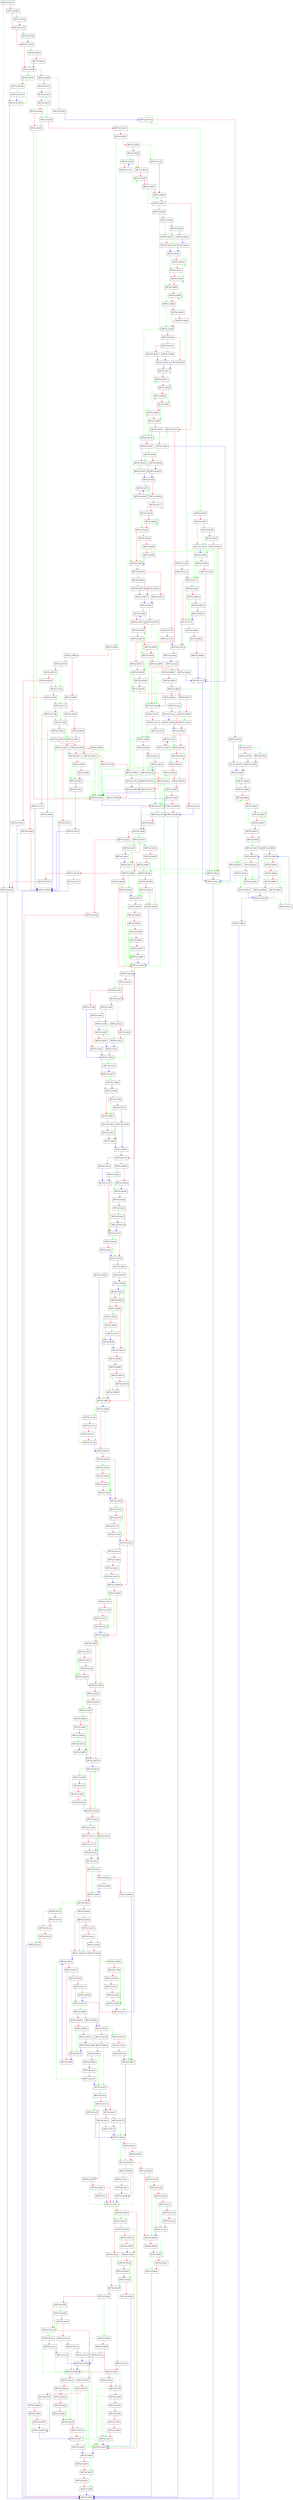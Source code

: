 digraph nscript_scan {
  node [shape="box"];
  graph [splines=ortho];
  BB75a13a410 -> BB75a13b74e [color="green"];
  BB75a13a410 -> BB75a13a463 [color="red"];
  BB75a13a463 -> BB75a13d78c [color="green"];
  BB75a13a463 -> BB75a13a47f [color="red"];
  BB75a13a47f -> BB75a13d796 [color="green"];
  BB75a13a47f -> BB75a13a4c8 [color="red"];
  BB75a13a4c8 -> BB75a13adba [color="green"];
  BB75a13a4c8 -> BB75a13a4df [color="red"];
  BB75a13a4df -> BB75a13b79c [color="green"];
  BB75a13a4df -> BB75a13a4f9 [color="red"];
  BB75a13a4f9 -> BB75a13d7be [color="green"];
  BB75a13a4f9 -> BB75a13a515 [color="red"];
  BB75a13a515 -> BB75a13a51d [color="blue"];
  BB75a13a51d -> BB75a13a51d [color="green"];
  BB75a13a51d -> BB75a13a527 [color="red"];
  BB75a13a527 -> BB75a13b3dd [color="green"];
  BB75a13a527 -> BB75a13a549 [color="red"];
  BB75a13a549 -> BB75a13b3dd [color="green"];
  BB75a13a549 -> BB75a13a561 [color="red"];
  BB75a13a561 -> BB75a13c948 [color="green"];
  BB75a13a561 -> BB75a13a56c [color="red"];
  BB75a13a56c -> BB75a13a573 [color="blue"];
  BB75a13a573 -> BB75a13ac85 [color="green"];
  BB75a13a573 -> BB75a13a58a [color="red"];
  BB75a13a58a -> BB75a13b707 [color="green"];
  BB75a13a58a -> BB75a13a5aa [color="red"];
  BB75a13a5aa -> BB75a13a61d [color="green"];
  BB75a13a5aa -> BB75a13a5bb [color="red"];
  BB75a13a5bb -> BB75a13a5f0 [color="red"];
  BB75a13a61d -> BB75a13a6ba [color="green"];
  BB75a13a61d -> BB75a13a652 [color="red"];
  BB75a13a652 -> BB75a13b242 [color="green"];
  BB75a13a652 -> BB75a13a66c [color="red"];
  BB75a13a66c -> BB75a13b242 [color="green"];
  BB75a13a66c -> BB75a13a686 [color="red"];
  BB75a13a686 -> BB75a13bcd9 [color="green"];
  BB75a13a686 -> BB75a13a6a0 [color="red"];
  BB75a13a6a0 -> BB75a13bcd9 [color="green"];
  BB75a13a6a0 -> BB75a13a6ba [color="red"];
  BB75a13a6ba -> BB75a13ae92 [color="green"];
  BB75a13a6ba -> BB75a13a725 [color="red"];
  BB75a13a725 -> BB75a13ab93 [color="green"];
  BB75a13a725 -> BB75a13a72e [color="red"];
  BB75a13a72e -> BB75a13a739 [color="blue"];
  BB75a13a739 -> BB75a13abd0 [color="green"];
  BB75a13a739 -> BB75a13a743 [color="red"];
  BB75a13a743 -> BB75a13ade2 [color="green"];
  BB75a13a743 -> BB75a13a75a [color="red"];
  BB75a13a75a -> BB75a13e085 [color="green"];
  BB75a13a75a -> BB75a13a8c4 [color="red"];
  BB75a13a8c4 -> BB75a13b7dc [color="green"];
  BB75a13a8c4 -> BB75a13a8ee [color="red"];
  BB75a13a8ee -> BB75a13a90a [color="blue"];
  BB75a13a90a -> BB75a13c129 [color="green"];
  BB75a13a90a -> BB75a13a921 [color="red"];
  BB75a13a921 -> BB75a13a90a [color="green"];
  BB75a13a921 -> BB75a13a940 [color="red"];
  BB75a13a940 -> BB75a13ca83 [color="green"];
  BB75a13a940 -> BB75a13a95a [color="red"];
  BB75a13a95a -> BB75a13c72e [color="green"];
  BB75a13a95a -> BB75a13a974 [color="red"];
  BB75a13a974 -> BB75a13caca [color="green"];
  BB75a13a974 -> BB75a13a996 [color="red"];
  BB75a13a996 -> BB75a13c43c [color="green"];
  BB75a13a996 -> BB75a13a9b0 [color="red"];
  BB75a13a9b0 -> BB75a13c43c [color="green"];
  BB75a13a9b0 -> BB75a13a9ca [color="red"];
  BB75a13a9ca -> BB75a13a9f6 [color="green"];
  BB75a13a9ca -> BB75a13a9d0 [color="red"];
  BB75a13a9d0 -> BB75a13cb34 [color="green"];
  BB75a13a9d0 -> BB75a13a9f6 [color="red"];
  BB75a13a9f6 -> BB75a13aa33 [color="green"];
  BB75a13a9f6 -> BB75a13aa01 [color="red"];
  BB75a13aa01 -> BB75a13aa25 [color="green"];
  BB75a13aa01 -> BB75a13aa0b [color="red"];
  BB75a13aa0b -> BB75a13aa33 [color="green"];
  BB75a13aa0b -> BB75a13aa25 [color="red"];
  BB75a13aa25 -> BB75a13b93b [color="green"];
  BB75a13aa25 -> BB75a13aa33 [color="red"];
  BB75a13aa33 -> BB75a13aa76 [color="blue"];
  BB75a13aa76 -> BB75a13cb99 [color="green"];
  BB75a13aa76 -> BB75a13aa8d [color="red"];
  BB75a13aa8d -> BB75a13aa76 [color="green"];
  BB75a13aa8d -> BB75a13aaac [color="red"];
  BB75a13aaac -> BB75a13cc08 [color="green"];
  BB75a13aaac -> BB75a13aac6 [color="red"];
  BB75a13aac6 -> BB75a13aace [color="blue"];
  BB75a13aace -> BB75a13b017 [color="green"];
  BB75a13aace -> BB75a13ab3c [color="red"];
  BB75a13ab3c -> BB75a13b114 [color="green"];
  BB75a13ab3c -> BB75a13ab4a [color="red"];
  BB75a13ab4a -> BB75a13ae0a [color="green"];
  BB75a13ab4a -> BB75a13ab58 [color="red"];
  BB75a13ab58 -> BB75a13ab62 [color="blue"];
  BB75a13ab62 -> BB75a13accd [color="green"];
  BB75a13ab62 -> BB75a13ab72 [color="red"];
  BB75a13ab72 -> BB75a13b190 [color="green"];
  BB75a13ab72 -> BB75a13ab8f [color="red"];
  BB75a13ab8f -> BB75a13ab62 [color="blue"];
  BB75a13ab93 -> BB75a13b00a [color="green"];
  BB75a13ab93 -> BB75a13abbb [color="red"];
  BB75a13abbb -> BB75a13abd0 [color="blue"];
  BB75a13abd0 -> BB75a13a743 [color="green"];
  BB75a13abd0 -> BB75a13abed [color="red"];
  BB75a13abed -> BB75a13a743 [color="green"];
  BB75a13abed -> BB75a13ac0a [color="red"];
  BB75a13ac0a -> BB75a13d4cd [color="green"];
  BB75a13ac0a -> BB75a13ac4d [color="red"];
  BB75a13ac4d -> BB75a13a743 [color="blue"];
  BB75a13ac85 -> BB75a13a58a [color="green"];
  BB75a13ac85 -> BB75a13ac8f [color="red"];
  BB75a13ac8f -> BB75a13a58a [color="blue"];
  BB75a13acad -> BB75a13accd [color="red"];
  BB75a13accd -> BB75a13acd5 [color="blue"];
  BB75a13acd5 -> BB75a13c3e5 [color="green"];
  BB75a13acd5 -> BB75a13ace7 [color="red"];
  BB75a13ace7 -> BB75a13b173 [color="green"];
  BB75a13ace7 -> BB75a13acf1 [color="red"];
  BB75a13acf1 -> BB75a13b17d [color="green"];
  BB75a13acf1 -> BB75a13acfb [color="red"];
  BB75a13acfb -> BB75a13ad11 [color="green"];
  BB75a13acfb -> BB75a13ad07 [color="red"];
  BB75a13ad07 -> BB75a13cc72 [color="green"];
  BB75a13ad07 -> BB75a13ad11 [color="red"];
  BB75a13ad11 -> BB75a13b2c5 [color="green"];
  BB75a13ad11 -> BB75a13ad49 [color="red"];
  BB75a13ad49 -> BB75a13b2c5 [color="green"];
  BB75a13ad49 -> BB75a13ad52 [color="red"];
  BB75a13ad52 -> BB75a13ad5a [color="blue"];
  BB75a13ad5a -> BB75a13ad76 [color="green"];
  BB75a13ad5a -> BB75a13ad6d [color="red"];
  BB75a13ad6d -> BB75a13ad76 [color="red"];
  BB75a13ad76 -> BB75a13ad84 [color="green"];
  BB75a13ad76 -> BB75a13ad7b [color="red"];
  BB75a13ad7b -> BB75a13ad84 [color="red"];
  BB75a13ad84 -> BB75a13a5f0 [color="blue"];
  BB75a13adba -> BB75a13a4df [color="green"];
  BB75a13adba -> BB75a13adc4 [color="red"];
  BB75a13adc4 -> BB75a13a4df [color="blue"];
  BB75a13ade2 -> BB75a13a75a [color="green"];
  BB75a13ade2 -> BB75a13adec [color="red"];
  BB75a13adec -> BB75a13a75a [color="blue"];
  BB75a13ae0a -> BB75a13ab58 [color="green"];
  BB75a13ae0a -> BB75a13ae18 [color="red"];
  BB75a13ae18 -> BB75a13ae48 [color="green"];
  BB75a13ae18 -> BB75a13ae2e [color="red"];
  BB75a13ae2e -> BB75a13ab58 [color="green"];
  BB75a13ae2e -> BB75a13ae48 [color="red"];
  BB75a13ae48 -> BB75a13ab58 [color="green"];
  BB75a13ae48 -> BB75a13ae56 [color="red"];
  BB75a13ae56 -> BB75a13c482 [color="green"];
  BB75a13ae56 -> BB75a13ae7c [color="red"];
  BB75a13ae7c -> BB75a13ae92 [color="blue"];
  BB75a13ae92 -> BB75a13c33b [color="green"];
  BB75a13ae92 -> BB75a13ae9f [color="red"];
  BB75a13ae9f -> BB75a13c33b [color="green"];
  BB75a13ae9f -> BB75a13aeaf [color="red"];
  BB75a13aeaf -> BB75a13c6ac [color="green"];
  BB75a13aeaf -> BB75a13aef3 [color="red"];
  BB75a13aef3 -> BB75a13c6e2 [color="green"];
  BB75a13aef3 -> BB75a13af00 [color="red"];
  BB75a13af00 -> BB75a13af0c [color="blue"];
  BB75a13af0c -> BB75a13af0c [color="green"];
  BB75a13af0c -> BB75a13af16 [color="red"];
  BB75a13af16 -> BB75a13af3c [color="blue"];
  BB75a13af3c -> BB75a13af62 [color="red"];
  BB75a13af62 -> BB75a13c42a [color="green"];
  BB75a13af62 -> BB75a13af73 [color="red"];
  BB75a13af73 -> BB75a13d46d [color="green"];
  BB75a13af73 -> BB75a13af9d [color="red"];
  BB75a13af9d -> BB75a13c34d [color="green"];
  BB75a13af9d -> BB75a13afb5 [color="red"];
  BB75a13afb5 -> BB75a13c6f4 [color="green"];
  BB75a13afb5 -> BB75a13affd [color="red"];
  BB75a13affd -> BB75a13b005 [color="blue"];
  BB75a13b005 -> BB75a13a725 [color="blue"];
  BB75a13b00a -> BB75a13a739 [color="blue"];
  BB75a13b017 -> BB75a13e09c [color="green"];
  BB75a13b017 -> BB75a13b020 [color="red"];
  BB75a13b020 -> BB75a13e095 [color="green"];
  BB75a13b020 -> BB75a13b034 [color="red"];
  BB75a13b034 -> BB75a13b042 [color="blue"];
  BB75a13b042 -> BB75a13b04a [color="blue"];
  BB75a13b04a -> BB75a13b094 [color="green"];
  BB75a13b04a -> BB75a13b05b [color="red"];
  BB75a13b05b -> BB75a13b094 [color="green"];
  BB75a13b05b -> BB75a13b061 [color="red"];
  BB75a13b061 -> BB75a13ad11 [color="green"];
  BB75a13b061 -> BB75a13b094 [color="red"];
  BB75a13b094 -> BB75a13b985 [color="green"];
  BB75a13b094 -> BB75a13b0a4 [color="red"];
  BB75a13b0a4 -> BB75a13cc90 [color="green"];
  BB75a13b0a4 -> BB75a13b0b2 [color="red"];
  BB75a13b0b2 -> BB75a13b0dc [color="green"];
  BB75a13b0b2 -> BB75a13b0d3 [color="red"];
  BB75a13b0d3 -> BB75a13b0dc [color="red"];
  BB75a13b0dc -> BB75a13b0ea [color="green"];
  BB75a13b0dc -> BB75a13b0e1 [color="red"];
  BB75a13b0e1 -> BB75a13b0ea [color="red"];
  BB75a13b0ea -> BB75a13a5f0 [color="blue"];
  BB75a13b114 -> BB75a13b13e [color="green"];
  BB75a13b114 -> BB75a13b135 [color="red"];
  BB75a13b135 -> BB75a13b13e [color="red"];
  BB75a13b13e -> BB75a13b14c [color="green"];
  BB75a13b13e -> BB75a13b143 [color="red"];
  BB75a13b143 -> BB75a13b14c [color="red"];
  BB75a13b14c -> BB75a13a5f0 [color="blue"];
  BB75a13b173 -> BB75a13b04a [color="green"];
  BB75a13b173 -> BB75a13b17d [color="red"];
  BB75a13b17d -> BB75a13b04a [color="blue"];
  BB75a13b190 -> BB75a13b1ed [color="green"];
  BB75a13b190 -> BB75a13b1e3 [color="red"];
  BB75a13b1e3 -> BB75a13b99e [color="green"];
  BB75a13b1e3 -> BB75a13b1ed [color="red"];
  BB75a13b1ed -> BB75a13b8db [color="green"];
  BB75a13b1ed -> BB75a13b1fc [color="red"];
  BB75a13b1fc -> BB75a13b755 [color="green"];
  BB75a13b1fc -> BB75a13b226 [color="red"];
  BB75a13b226 -> BB75a13b8b5 [color="green"];
  BB75a13b226 -> BB75a13b22f [color="red"];
  BB75a13b22f -> BB75a13b236 [color="blue"];
  BB75a13b236 -> BB75a13ab8f [color="blue"];
  BB75a13b242 -> BB75a13bcf7 [color="green"];
  BB75a13b242 -> BB75a13b289 [color="red"];
  BB75a13b289 -> BB75a13b2b8 [color="green"];
  BB75a13b289 -> BB75a13b29c [color="red"];
  BB75a13b29c -> BB75a13bcf7 [color="green"];
  BB75a13b29c -> BB75a13b2b8 [color="red"];
  BB75a13b2b8 -> BB75a13a6ba [color="blue"];
  BB75a13b2c5 -> BB75a13b363 [color="green"];
  BB75a13b2c5 -> BB75a13b2cf [color="red"];
  BB75a13b2cf -> BB75a13b3a5 [color="green"];
  BB75a13b2cf -> BB75a13b2d9 [color="red"];
  BB75a13b2d9 -> BB75a13cef1 [color="green"];
  BB75a13b2d9 -> BB75a13b2ed [color="red"];
  BB75a13b2ed -> BB75a13b9dd [color="green"];
  BB75a13b2ed -> BB75a13b302 [color="red"];
  BB75a13b302 -> BB75a13bc88 [color="green"];
  BB75a13b302 -> BB75a13b310 [color="red"];
  BB75a13b310 -> BB75a13c3aa [color="green"];
  BB75a13b310 -> BB75a13b319 [color="red"];
  BB75a13b319 -> BB75a13ad52 [color="green"];
  BB75a13b319 -> BB75a13b32f [color="red"];
  BB75a13b32f -> BB75a13ad52 [color="green"];
  BB75a13b32f -> BB75a13b33f [color="red"];
  BB75a13b33f -> BB75a13d4da [color="green"];
  BB75a13b33f -> BB75a13b355 [color="red"];
  BB75a13b355 -> BB75a13bc77 [color="blue"];
  BB75a13b363 -> BB75a13b39c [color="green"];
  BB75a13b363 -> BB75a13b37b [color="red"];
  BB75a13b37b -> BB75a13b39c [color="green"];
  BB75a13b37b -> BB75a13b38f [color="red"];
  BB75a13b38f -> BB75a13b39c [color="blue"];
  BB75a13b39c -> BB75a13ad52 [color="green"];
  BB75a13b39c -> BB75a13b3a5 [color="red"];
  BB75a13b3a5 -> BB75a13b3cf [color="green"];
  BB75a13b3a5 -> BB75a13b3bd [color="red"];
  BB75a13b3bd -> BB75a13b3cf [color="blue"];
  BB75a13b3cf -> BB75a13b2d9 [color="green"];
  BB75a13b3cf -> BB75a13b3d8 [color="red"];
  BB75a13b3d8 -> BB75a13ad52 [color="blue"];
  BB75a13b3dd -> BB75a13a561 [color="green"];
  BB75a13b3dd -> BB75a13b3e9 [color="red"];
  BB75a13b3e9 -> BB75a13c05f [color="green"];
  BB75a13b3e9 -> BB75a13b3f4 [color="red"];
  BB75a13b3f4 -> BB75a13bf8b [color="green"];
  BB75a13b3f4 -> BB75a13b3ff [color="red"];
  BB75a13b3ff -> BB75a13c196 [color="green"];
  BB75a13b3ff -> BB75a13b442 [color="red"];
  BB75a13b442 -> BB75a13c2f0 [color="green"];
  BB75a13b442 -> BB75a13b462 [color="red"];
  BB75a13b462 -> BB75a13b503 [color="green"];
  BB75a13b462 -> BB75a13b46f [color="red"];
  BB75a13b46f -> BB75a13b46f [color="green"];
  BB75a13b46f -> BB75a13b503 [color="red"];
  BB75a13b503 -> BB75a13b527 [color="green"];
  BB75a13b503 -> BB75a13b508 [color="red"];
  BB75a13b508 -> BB75a13b508 [color="green"];
  BB75a13b508 -> BB75a13b527 [color="red"];
  BB75a13b527 -> BB75a13dc66 [color="green"];
  BB75a13b527 -> BB75a13b531 [color="red"];
  BB75a13b531 -> BB75a13d1ab [color="green"];
  BB75a13b531 -> BB75a13b53b [color="red"];
  BB75a13b53b -> BB75a13a573 [color="green"];
  BB75a13b53b -> BB75a13b545 [color="red"];
  BB75a13b545 -> BB75a13b576 [color="green"];
  BB75a13b545 -> BB75a13b564 [color="red"];
  BB75a13b564 -> BB75a13b576 [color="blue"];
  BB75a13b576 -> BB75a13a573 [color="green"];
  BB75a13b576 -> BB75a13b57f [color="red"];
  BB75a13b57f -> BB75a13c1a2 [color="green"];
  BB75a13b57f -> BB75a13b589 [color="red"];
  BB75a13b589 -> BB75a13d18c [color="green"];
  BB75a13b589 -> BB75a13b596 [color="red"];
  BB75a13b596 -> BB75a13b5a0 [color="blue"];
  BB75a13b5a0 -> BB75a13c315 [color="green"];
  BB75a13b5a0 -> BB75a13b5af [color="red"];
  BB75a13b5af -> BB75a13b651 [color="green"];
  BB75a13b5af -> BB75a13b5bc [color="red"];
  BB75a13b5bc -> BB75a13b5bc [color="green"];
  BB75a13b5bc -> BB75a13b651 [color="red"];
  BB75a13b651 -> BB75a13b676 [color="green"];
  BB75a13b651 -> BB75a13b656 [color="red"];
  BB75a13b656 -> BB75a13b656 [color="green"];
  BB75a13b656 -> BB75a13b676 [color="red"];
  BB75a13b676 -> BB75a13a573 [color="green"];
  BB75a13b676 -> BB75a13b683 [color="red"];
  BB75a13b683 -> BB75a13a573 [color="green"];
  BB75a13b683 -> BB75a13b6ad [color="red"];
  BB75a13b6ad -> BB75a13a573 [color="green"];
  BB75a13b6ad -> BB75a13b6d8 [color="red"];
  BB75a13b6d8 -> BB75a13b6fd [color="red"];
  BB75a13b6fd -> BB75a13a5f0 [color="blue"];
  BB75a13b707 -> BB75a13ca00 [color="green"];
  BB75a13b707 -> BB75a13b717 [color="red"];
  BB75a13b717 -> BB75a13dac5 [color="green"];
  BB75a13b717 -> BB75a13b720 [color="red"];
  BB75a13b720 -> BB75a13ca27 [color="green"];
  BB75a13b720 -> BB75a13b729 [color="red"];
  BB75a13b729 -> BB75a13b74e [color="red"];
  BB75a13b74e -> BB75a13a5f0 [color="blue"];
  BB75a13b755 -> BB75a13b042 [color="green"];
  BB75a13b755 -> BB75a13b76c [color="red"];
  BB75a13b76c -> BB75a13b042 [color="green"];
  BB75a13b76c -> BB75a13b776 [color="red"];
  BB75a13b776 -> BB75a13b042 [color="blue"];
  BB75a13b79c -> BB75a13b7b2 [color="green"];
  BB75a13b79c -> BB75a13b7a8 [color="red"];
  BB75a13b7a8 -> BB75a13d7a0 [color="green"];
  BB75a13b7a8 -> BB75a13b7b2 [color="red"];
  BB75a13b7b2 -> BB75a13b74e [color="blue"];
  BB75a13b7dc -> BB75a13b806 [color="blue"];
  BB75a13b806 -> BB75a13b818 [color="blue"];
  BB75a13b818 -> BB75a13b82b [color="green"];
  BB75a13b818 -> BB75a13b824 [color="red"];
  BB75a13b824 -> BB75a13b818 [color="green"];
  BB75a13b824 -> BB75a13b82b [color="red"];
  BB75a13b82b -> BB75a13bf58 [color="green"];
  BB75a13b82b -> BB75a13b833 [color="red"];
  BB75a13b833 -> BB75a13b806 [color="green"];
  BB75a13b833 -> BB75a13b84a [color="red"];
  BB75a13b84a -> BB75a13a8ee [color="green"];
  BB75a13b84a -> BB75a13b866 [color="red"];
  BB75a13b866 -> BB75a13b898 [color="green"];
  BB75a13b866 -> BB75a13b879 [color="red"];
  BB75a13b879 -> BB75a13b898 [color="green"];
  BB75a13b879 -> BB75a13b87f [color="red"];
  BB75a13b87f -> BB75a13b898 [color="red"];
  BB75a13b898 -> BB75a13a8ee [color="blue"];
  BB75a13b8b5 -> BB75a13acd5 [color="green"];
  BB75a13b8b5 -> BB75a13b8cc [color="red"];
  BB75a13b8cc -> BB75a13acd5 [color="green"];
  BB75a13b8cc -> BB75a13b8d6 [color="red"];
  BB75a13b8d6 -> BB75a13acad [color="blue"];
  BB75a13b8db -> BB75a13b9d1 [color="green"];
  BB75a13b8db -> BB75a13b8f0 [color="red"];
  BB75a13b8f0 -> BB75a13b236 [color="green"];
  BB75a13b8f0 -> BB75a13b907 [color="red"];
  BB75a13b907 -> BB75a13b236 [color="green"];
  BB75a13b907 -> BB75a13b911 [color="red"];
  BB75a13b911 -> BB75a13b22f [color="blue"];
  BB75a13b93b -> BB75a13aa33 [color="green"];
  BB75a13b93b -> BB75a13b957 [color="red"];
  BB75a13b957 -> BB75a13b974 [color="green"];
  BB75a13b957 -> BB75a13b96a [color="red"];
  BB75a13b96a -> BB75a13cb7b [color="green"];
  BB75a13b96a -> BB75a13b974 [color="red"];
  BB75a13b974 -> BB75a13aa33 [color="blue"];
  BB75a13b985 -> BB75a13cee2 [color="green"];
  BB75a13b985 -> BB75a13b98e [color="red"];
  BB75a13b98e -> BB75a13ad11 [color="blue"];
  BB75a13b99e -> BB75a13b1ed [color="blue"];
  BB75a13b9d1 -> BB75a13b1fc [color="blue"];
  BB75a13b9dd -> BB75a13b9fa [color="green"];
  BB75a13b9dd -> BB75a13b9f0 [color="red"];
  BB75a13b9f0 -> BB75a13e11e [color="green"];
  BB75a13b9f0 -> BB75a13b9fa [color="red"];
  BB75a13b9fa -> BB75a13bc5f [color="green"];
  BB75a13b9fa -> BB75a13ba10 [color="red"];
  BB75a13ba10 -> BB75a13bc5f [color="green"];
  BB75a13ba10 -> BB75a13ba20 [color="red"];
  BB75a13ba20 -> BB75a13bc56 [color="green"];
  BB75a13ba20 -> BB75a13ba36 [color="red"];
  BB75a13ba36 -> BB75a13bc56 [color="green"];
  BB75a13ba36 -> BB75a13ba4d [color="red"];
  BB75a13ba4d -> BB75a13bc56 [color="green"];
  BB75a13ba4d -> BB75a13ba64 [color="red"];
  BB75a13ba64 -> BB75a13bc56 [color="red"];
  BB75a13bc56 -> BB75a13bc5f [color="red"];
  BB75a13bc5f -> BB75a13bc77 [color="red"];
  BB75a13bc77 -> BB75a13ad52 [color="green"];
  BB75a13bc77 -> BB75a13bc80 [color="red"];
  BB75a13bc80 -> BB75a13ad5a [color="blue"];
  BB75a13bc88 -> BB75a13b310 [color="green"];
  BB75a13bc88 -> BB75a13bc99 [color="red"];
  BB75a13bc99 -> BB75a13b310 [color="green"];
  BB75a13bc99 -> BB75a13bcae [color="red"];
  BB75a13bcae -> BB75a13b9fa [color="green"];
  BB75a13bcae -> BB75a13bcc5 [color="red"];
  BB75a13bcc5 -> BB75a13b9fa [color="green"];
  BB75a13bcc5 -> BB75a13bccf [color="red"];
  BB75a13bccf -> BB75a13c3d0 [color="blue"];
  BB75a13bcd9 -> BB75a13bcf7 [color="blue"];
  BB75a13bcf7 -> BB75a13b2b8 [color="green"];
  BB75a13bcf7 -> BB75a13bd05 [color="red"];
  BB75a13bd05 -> BB75a13a6ba [color="green"];
  BB75a13bd05 -> BB75a13bd1b [color="red"];
  BB75a13bd1b -> BB75a13a6ba [color="green"];
  BB75a13bd1b -> BB75a13bd33 [color="red"];
  BB75a13bd33 -> BB75a13bf45 [color="green"];
  BB75a13bd33 -> BB75a13bd49 [color="red"];
  BB75a13bd49 -> BB75a13bf45 [color="green"];
  BB75a13bd49 -> BB75a13bd60 [color="red"];
  BB75a13bd60 -> BB75a13bf45 [color="green"];
  BB75a13bd60 -> BB75a13bd77 [color="red"];
  BB75a13bd77 -> BB75a13bf45 [color="red"];
  BB75a13bf45 -> BB75a13a6ba [color="blue"];
  BB75a13bf58 -> BB75a13bf6f [color="green"];
  BB75a13bf58 -> BB75a13bf64 [color="red"];
  BB75a13bf64 -> BB75a13ca51 [color="green"];
  BB75a13bf64 -> BB75a13bf6f [color="red"];
  BB75a13bf6f -> BB75a13b833 [color="blue"];
  BB75a13bf8b -> BB75a13a56c [color="green"];
  BB75a13bf8b -> BB75a13bf95 [color="red"];
  BB75a13bf95 -> BB75a13d702 [color="green"];
  BB75a13bf95 -> BB75a13bf9f [color="red"];
  BB75a13bf9f -> BB75a13c775 [color="green"];
  BB75a13bf9f -> BB75a13bfa9 [color="red"];
  BB75a13bfa9 -> BB75a13c865 [color="green"];
  BB75a13bfa9 -> BB75a13bfb3 [color="red"];
  BB75a13bfb3 -> BB75a13c8d1 [color="green"];
  BB75a13bfb3 -> BB75a13bfbd [color="red"];
  BB75a13bfbd -> BB75a13a56c [color="green"];
  BB75a13bfbd -> BB75a13bfc7 [color="red"];
  BB75a13bfc7 -> BB75a13c005 [color="green"];
  BB75a13bfc7 -> BB75a13bfdf [color="red"];
  BB75a13bfdf -> BB75a13c005 [color="green"];
  BB75a13bfdf -> BB75a13bff3 [color="red"];
  BB75a13bff3 -> BB75a13c005 [color="blue"];
  BB75a13c005 -> BB75a13a56c [color="green"];
  BB75a13c005 -> BB75a13c00e [color="red"];
  BB75a13c00e -> BB75a13a56c [color="green"];
  BB75a13c00e -> BB75a13c035 [color="red"];
  BB75a13c035 -> BB75a13c85b [color="blue"];
  BB75a13c05f -> BB75a13c1bb [color="green"];
  BB75a13c05f -> BB75a13c087 [color="red"];
  BB75a13c087 -> BB75a13da59 [color="green"];
  BB75a13c087 -> BB75a13c0ad [color="red"];
  BB75a13c0ad -> BB75a13c0b4 [color="blue"];
  BB75a13c0b4 -> BB75a13c1cc [color="green"];
  BB75a13c0b4 -> BB75a13c0da [color="red"];
  BB75a13c0da -> BB75a13c1cc [color="green"];
  BB75a13c0da -> BB75a13c100 [color="red"];
  BB75a13c100 -> BB75a13c1cc [color="green"];
  BB75a13c100 -> BB75a13c11f [color="red"];
  BB75a13c11f -> BB75a13daca [color="blue"];
  BB75a13c129 -> BB75a13c16b [color="green"];
  BB75a13c129 -> BB75a13c13c [color="red"];
  BB75a13c13c -> BB75a13c16b [color="green"];
  BB75a13c13c -> BB75a13c142 [color="red"];
  BB75a13c142 -> BB75a13c16b [color="red"];
  BB75a13c16b -> BB75a13a921 [color="blue"];
  BB75a13c196 -> BB75a13b508 [color="blue"];
  BB75a13c1a2 -> BB75a13b589 [color="green"];
  BB75a13c1a2 -> BB75a13c1ae [color="red"];
  BB75a13c1ae -> BB75a13b596 [color="blue"];
  BB75a13c1bb -> BB75a13c718 [color="green"];
  BB75a13c1bb -> BB75a13c1c5 [color="red"];
  BB75a13c1c5 -> BB75a13c1cc [color="blue"];
  BB75a13c1cc -> BB75a13dade [color="green"];
  BB75a13c1cc -> BB75a13c1f2 [color="red"];
  BB75a13c1f2 -> BB75a13db44 [color="green"];
  BB75a13c1f2 -> BB75a13c218 [color="red"];
  BB75a13c218 -> BB75a13c242 [color="green"];
  BB75a13c218 -> BB75a13c230 [color="red"];
  BB75a13c230 -> BB75a13c242 [color="blue"];
  BB75a13c242 -> BB75a13db8e [color="green"];
  BB75a13c242 -> BB75a13c24b [color="red"];
  BB75a13c24b -> BB75a13dbf8 [color="green"];
  BB75a13c24b -> BB75a13c255 [color="red"];
  BB75a13c255 -> BB75a13dbf8 [color="green"];
  BB75a13c255 -> BB75a13c27b [color="red"];
  BB75a13c27b -> BB75a13dbf8 [color="green"];
  BB75a13c27b -> BB75a13c288 [color="red"];
  BB75a13c288 -> BB75a13dbf8 [color="green"];
  BB75a13c288 -> BB75a13c2c6 [color="red"];
  BB75a13c2c6 -> BB75a13b6fd [color="blue"];
  BB75a13c2f0 -> BB75a13b462 [color="green"];
  BB75a13c2f0 -> BB75a13c313 [color="red"];
  BB75a13c313 -> BB75a13c2f0 [color="blue"];
  BB75a13c315 -> BB75a13b5af [color="green"];
  BB75a13c315 -> BB75a13c339 [color="red"];
  BB75a13c339 -> BB75a13c315 [color="blue"];
  BB75a13c33b -> BB75a13aeaf [color="green"];
  BB75a13c33b -> BB75a13c348 [color="red"];
  BB75a13c348 -> BB75a13af62 [color="blue"];
  BB75a13c34d -> BB75a13afb5 [color="green"];
  BB75a13c34d -> BB75a13c37a [color="red"];
  BB75a13c37a -> BB75a13afb5 [color="green"];
  BB75a13c37a -> BB75a13c392 [color="red"];
  BB75a13c392 -> BB75a13b005 [color="blue"];
  BB75a13c3aa -> BB75a13b9fa [color="green"];
  BB75a13c3aa -> BB75a13c3c1 [color="red"];
  BB75a13c3c1 -> BB75a13b9fa [color="green"];
  BB75a13c3c1 -> BB75a13c3cb [color="red"];
  BB75a13c3cb -> BB75a13c3d0 [color="blue"];
  BB75a13c3d0 -> BB75a13b9fa [color="blue"];
  BB75a13c3e5 -> BB75a13cc5f [color="green"];
  BB75a13c3e5 -> BB75a13c413 [color="red"];
  BB75a13c413 -> BB75a13ace7 [color="blue"];
  BB75a13c42a -> BB75a13af73 [color="blue"];
  BB75a13c43c -> BB75a13c46e [color="green"];
  BB75a13c43c -> BB75a13c44f [color="red"];
  BB75a13c44f -> BB75a13c46e [color="green"];
  BB75a13c44f -> BB75a13c455 [color="red"];
  BB75a13c455 -> BB75a13c46e [color="red"];
  BB75a13c46e -> BB75a13a9ca [color="blue"];
  BB75a13c482 -> BB75a13ae7c [color="green"];
  BB75a13c482 -> BB75a13c49a [color="red"];
  BB75a13c49a -> BB75a13c699 [color="green"];
  BB75a13c49a -> BB75a13c4b0 [color="red"];
  BB75a13c4b0 -> BB75a13c699 [color="green"];
  BB75a13c4b0 -> BB75a13c4c7 [color="red"];
  BB75a13c4c7 -> BB75a13c699 [color="green"];
  BB75a13c4c7 -> BB75a13c4de [color="red"];
  BB75a13c4de -> BB75a13c699 [color="red"];
  BB75a13c699 -> BB75a13ae7c [color="blue"];
  BB75a13c6ac -> BB75a13c6c2 [color="green"];
  BB75a13c6ac -> BB75a13c6b5 [color="red"];
  BB75a13c6b5 -> BB75a13af62 [color="green"];
  BB75a13c6b5 -> BB75a13c6c2 [color="red"];
  BB75a13c6c2 -> BB75a13af3c [color="blue"];
  BB75a13c6e2 -> BB75a13af00 [color="green"];
  BB75a13c6e2 -> BB75a13c6ef [color="red"];
  BB75a13c6ef -> BB75a13af62 [color="blue"];
  BB75a13c6f4 -> BB75a13affd [color="green"];
  BB75a13c6f4 -> BB75a13c6fe [color="red"];
  BB75a13c6fe -> BB75a13affd [color="blue"];
  BB75a13c718 -> BB75a13c24b [color="green"];
  BB75a13c718 -> BB75a13c722 [color="red"];
  BB75a13c722 -> BB75a13c218 [color="blue"];
  BB75a13c72e -> BB75a13c760 [color="green"];
  BB75a13c72e -> BB75a13c741 [color="red"];
  BB75a13c741 -> BB75a13c760 [color="green"];
  BB75a13c741 -> BB75a13c747 [color="red"];
  BB75a13c747 -> BB75a13c760 [color="red"];
  BB75a13c760 -> BB75a13a974 [color="blue"];
  BB75a13c775 -> BB75a13c865 [color="green"];
  BB75a13c775 -> BB75a13c79b [color="red"];
  BB75a13c79b -> BB75a13c865 [color="green"];
  BB75a13c79b -> BB75a13c7c2 [color="red"];
  BB75a13c7c2 -> BB75a13c85b [color="blue"];
  BB75a13c7e9 -> BB75a13c775 [color="green"];
  BB75a13c7e9 -> BB75a13c80f [color="red"];
  BB75a13c80f -> BB75a13c775 [color="green"];
  BB75a13c80f -> BB75a13c836 [color="red"];
  BB75a13c836 -> BB75a13c85b [color="red"];
  BB75a13c85b -> BB75a13a5f0 [color="blue"];
  BB75a13c865 -> BB75a13c8d1 [color="green"];
  BB75a13c865 -> BB75a13c887 [color="red"];
  BB75a13c887 -> BB75a13c8d1 [color="green"];
  BB75a13c887 -> BB75a13c8aa [color="red"];
  BB75a13c8aa -> BB75a13c85b [color="blue"];
  BB75a13c8d1 -> BB75a13bfc7 [color="green"];
  BB75a13c8d1 -> BB75a13c8f7 [color="red"];
  BB75a13c8f7 -> BB75a13bfc7 [color="green"];
  BB75a13c8f7 -> BB75a13c91e [color="red"];
  BB75a13c91e -> BB75a13c85b [color="blue"];
  BB75a13c948 -> BB75a13a56c [color="green"];
  BB75a13c948 -> BB75a13c95d [color="red"];
  BB75a13c95d -> BB75a13a56c [color="green"];
  BB75a13c95d -> BB75a13c96e [color="red"];
  BB75a13c96e -> BB75a13a56c [color="green"];
  BB75a13c96e -> BB75a13c978 [color="red"];
  BB75a13c978 -> BB75a13a56c [color="green"];
  BB75a13c978 -> BB75a13c99e [color="red"];
  BB75a13c99e -> BB75a13d194 [color="green"];
  BB75a13c99e -> BB75a13c9ae [color="red"];
  BB75a13c9ae -> BB75a13c9b0 [color="blue"];
  BB75a13c9b0 -> BB75a13a56c [color="green"];
  BB75a13c9b0 -> BB75a13c9d6 [color="red"];
  BB75a13c9d6 -> BB75a13b6fd [color="blue"];
  BB75a13ca00 -> BB75a13b717 [color="green"];
  BB75a13ca00 -> BB75a13ca0a [color="red"];
  BB75a13ca0a -> BB75a13b717 [color="blue"];
  BB75a13ca27 -> BB75a13c85b [color="blue"];
  BB75a13ca51 -> BB75a13bf6f [color="blue"];
  BB75a13ca83 -> BB75a13cab5 [color="green"];
  BB75a13ca83 -> BB75a13ca96 [color="red"];
  BB75a13ca96 -> BB75a13cab5 [color="green"];
  BB75a13ca96 -> BB75a13ca9c [color="red"];
  BB75a13ca9c -> BB75a13cab5 [color="red"];
  BB75a13cab5 -> BB75a13a95a [color="blue"];
  BB75a13caca -> BB75a13cb10 [color="green"];
  BB75a13caca -> BB75a13cadd [color="red"];
  BB75a13cadd -> BB75a13cb10 [color="green"];
  BB75a13cadd -> BB75a13cae3 [color="red"];
  BB75a13cae3 -> BB75a13cb10 [color="red"];
  BB75a13cb10 -> BB75a13a996 [color="blue"];
  BB75a13cb34 -> BB75a13cb66 [color="green"];
  BB75a13cb34 -> BB75a13cb47 [color="red"];
  BB75a13cb47 -> BB75a13cb66 [color="green"];
  BB75a13cb47 -> BB75a13cb4d [color="red"];
  BB75a13cb4d -> BB75a13cb66 [color="red"];
  BB75a13cb66 -> BB75a13a9f6 [color="blue"];
  BB75a13cb7b -> BB75a13b974 [color="blue"];
  BB75a13cb99 -> BB75a13cbdb [color="green"];
  BB75a13cb99 -> BB75a13cbac [color="red"];
  BB75a13cbac -> BB75a13cbdb [color="green"];
  BB75a13cbac -> BB75a13cbb2 [color="red"];
  BB75a13cbb2 -> BB75a13cbdb [color="red"];
  BB75a13cbdb -> BB75a13aa8d [color="blue"];
  BB75a13cc08 -> BB75a13cc3a [color="green"];
  BB75a13cc08 -> BB75a13cc1b [color="red"];
  BB75a13cc1b -> BB75a13cc3a [color="green"];
  BB75a13cc1b -> BB75a13cc21 [color="red"];
  BB75a13cc21 -> BB75a13cc3a [color="red"];
  BB75a13cc3a -> BB75a13aace [color="blue"];
  BB75a13cc5f -> BB75a13b04a [color="blue"];
  BB75a13cc72 -> BB75a13ad11 [color="blue"];
  BB75a13cc90 -> BB75a13b0b2 [color="green"];
  BB75a13cc90 -> BB75a13cca6 [color="red"];
  BB75a13cca6 -> BB75a13b0b2 [color="green"];
  BB75a13cca6 -> BB75a13ccb6 [color="red"];
  BB75a13ccb6 -> BB75a13ced4 [color="green"];
  BB75a13ccb6 -> BB75a13cccc [color="red"];
  BB75a13cccc -> BB75a13ced4 [color="green"];
  BB75a13cccc -> BB75a13cce3 [color="red"];
  BB75a13cce3 -> BB75a13ced4 [color="green"];
  BB75a13cce3 -> BB75a13ccfa [color="red"];
  BB75a13ccfa -> BB75a13ced4 [color="red"];
  BB75a13ced4 -> BB75a13b0b2 [color="blue"];
  BB75a13cee2 -> BB75a13ad11 [color="green"];
  BB75a13cee2 -> BB75a13ceec [color="red"];
  BB75a13ceec -> BB75a13b98e [color="blue"];
  BB75a13cef1 -> BB75a13cf1f [color="green"];
  BB75a13cef1 -> BB75a13cf04 [color="red"];
  BB75a13cf04 -> BB75a13cf1f [color="green"];
  BB75a13cf04 -> BB75a13cf0a [color="red"];
  BB75a13cf0a -> BB75a13cf1f [color="red"];
  BB75a13cf1f -> BB75a13ad52 [color="green"];
  BB75a13cf1f -> BB75a13cf35 [color="red"];
  BB75a13cf35 -> BB75a13ad52 [color="green"];
  BB75a13cf35 -> BB75a13cf45 [color="red"];
  BB75a13cf45 -> BB75a13d17e [color="green"];
  BB75a13cf45 -> BB75a13cf5b [color="red"];
  BB75a13cf5b -> BB75a13d17e [color="green"];
  BB75a13cf5b -> BB75a13cf72 [color="red"];
  BB75a13cf72 -> BB75a13d17e [color="green"];
  BB75a13cf72 -> BB75a13cf89 [color="red"];
  BB75a13cf89 -> BB75a13d17e [color="red"];
  BB75a13d17e -> BB75a13ad52 [color="blue"];
  BB75a13d18c -> BB75a13b5a0 [color="blue"];
  BB75a13d194 -> BB75a13c9b0 [color="blue"];
  BB75a13d1ab -> BB75a13d2df [color="green"];
  BB75a13d1ab -> BB75a13d1d4 [color="red"];
  BB75a13d1d4 -> BB75a13d42f [color="green"];
  BB75a13d1d4 -> BB75a13d1e4 [color="red"];
  BB75a13d1e4 -> BB75a13d4c5 [color="green"];
  BB75a13d1e4 -> BB75a13d1f1 [color="red"];
  BB75a13d1f1 -> BB75a13d1fb [color="blue"];
  BB75a13d1fb -> BB75a13d47a [color="green"];
  BB75a13d1fb -> BB75a13d20a [color="red"];
  BB75a13d20a -> BB75a13d2ad [color="green"];
  BB75a13d20a -> BB75a13d217 [color="red"];
  BB75a13d217 -> BB75a13d217 [color="green"];
  BB75a13d217 -> BB75a13d2ad [color="red"];
  BB75a13d2ad -> BB75a13d2d2 [color="green"];
  BB75a13d2ad -> BB75a13d2b2 [color="red"];
  BB75a13d2b2 -> BB75a13d2b2 [color="green"];
  BB75a13d2b2 -> BB75a13d2d2 [color="red"];
  BB75a13d2d2 -> BB75a13dfa6 [color="green"];
  BB75a13d2d2 -> BB75a13d2df [color="red"];
  BB75a13d2df -> BB75a13b545 [color="green"];
  BB75a13d2df -> BB75a13d305 [color="red"];
  BB75a13d305 -> BB75a13d449 [color="green"];
  BB75a13d305 -> BB75a13d319 [color="red"];
  BB75a13d319 -> BB75a13d31f [color="blue"];
  BB75a13d31f -> BB75a13d4a0 [color="green"];
  BB75a13d31f -> BB75a13d32e [color="red"];
  BB75a13d32e -> BB75a13d3cf [color="green"];
  BB75a13d32e -> BB75a13d33b [color="red"];
  BB75a13d33b -> BB75a13d33b [color="green"];
  BB75a13d33b -> BB75a13d3cf [color="red"];
  BB75a13d3cf -> BB75a13d3f3 [color="green"];
  BB75a13d3cf -> BB75a13d3d4 [color="red"];
  BB75a13d3d4 -> BB75a13d3d4 [color="green"];
  BB75a13d3d4 -> BB75a13d3f3 [color="red"];
  BB75a13d3f3 -> BB75a13b545 [color="green"];
  BB75a13d3f3 -> BB75a13d400 [color="red"];
  BB75a13d400 -> BB75a13b545 [color="green"];
  BB75a13d400 -> BB75a13d42a [color="red"];
  BB75a13d42a -> BB75a13c11f [color="blue"];
  BB75a13d42f -> BB75a13d1e4 [color="green"];
  BB75a13d42f -> BB75a13d43b [color="red"];
  BB75a13d43b -> BB75a13d1f1 [color="blue"];
  BB75a13d449 -> BB75a13e000 [color="green"];
  BB75a13d449 -> BB75a13d455 [color="red"];
  BB75a13d455 -> BB75a13d45e [color="blue"];
  BB75a13d45e -> BB75a13d31f [color="blue"];
  BB75a13d46d -> BB75a13af9d [color="blue"];
  BB75a13d47a -> BB75a13d20a [color="green"];
  BB75a13d47a -> BB75a13d49e [color="red"];
  BB75a13d49e -> BB75a13d47a [color="blue"];
  BB75a13d4a0 -> BB75a13d32e [color="green"];
  BB75a13d4a0 -> BB75a13d4c3 [color="red"];
  BB75a13d4c3 -> BB75a13d4a0 [color="blue"];
  BB75a13d4c5 -> BB75a13d1fb [color="blue"];
  BB75a13d4cd -> BB75a13ac4d [color="blue"];
  BB75a13d4da -> BB75a13b355 [color="green"];
  BB75a13d4da -> BB75a13d4f1 [color="red"];
  BB75a13d4f1 -> BB75a13b355 [color="green"];
  BB75a13d4f1 -> BB75a13d508 [color="red"];
  BB75a13d508 -> BB75a13b355 [color="blue"];
  BB75a13d702 -> BB75a13c7e9 [color="green"];
  BB75a13d702 -> BB75a13d715 [color="red"];
  BB75a13d715 -> BB75a13c7e9 [color="green"];
  BB75a13d715 -> BB75a13d73b [color="red"];
  BB75a13d73b -> BB75a13c7e9 [color="green"];
  BB75a13d73b -> BB75a13d762 [color="red"];
  BB75a13d762 -> BB75a13c85b [color="blue"];
  BB75a13d78c -> BB75a13a47f [color="blue"];
  BB75a13d796 -> BB75a13a4c8 [color="blue"];
  BB75a13d7a0 -> BB75a13b7b2 [color="blue"];
  BB75a13d7be -> BB75a13d7db [color="blue"];
  BB75a13d7db -> BB75a13d7db [color="green"];
  BB75a13d7db -> BB75a13d7e4 [color="red"];
  BB75a13d7e4 -> BB75a13d7f1 [color="green"];
  BB75a13d7e4 -> BB75a13d7e9 [color="red"];
  BB75a13d7e9 -> BB75a13d80e [color="blue"];
  BB75a13d7f1 -> BB75a13d7fe [color="green"];
  BB75a13d7f1 -> BB75a13d7f9 [color="red"];
  BB75a13d7f9 -> BB75a13d804 [color="blue"];
  BB75a13d7fe -> BB75a13d804 [color="blue"];
  BB75a13d804 -> BB75a13d80e [color="blue"];
  BB75a13d80e -> BB75a13d840 [color="green"];
  BB75a13d80e -> BB75a13d820 [color="red"];
  BB75a13d820 -> BB75a13d820 [color="green"];
  BB75a13d820 -> BB75a13d840 [color="red"];
  BB75a13d840 -> BB75a13d8e2 [color="green"];
  BB75a13d840 -> BB75a13d84d [color="red"];
  BB75a13d84d -> BB75a13d84d [color="green"];
  BB75a13d84d -> BB75a13d8e2 [color="red"];
  BB75a13d8e2 -> BB75a13d907 [color="green"];
  BB75a13d8e2 -> BB75a13d8e7 [color="red"];
  BB75a13d8e7 -> BB75a13d8e7 [color="green"];
  BB75a13d8e7 -> BB75a13d907 [color="red"];
  BB75a13d907 -> BB75a13d926 [color="green"];
  BB75a13d907 -> BB75a13d91a [color="red"];
  BB75a13d91a -> BB75a13d926 [color="red"];
  BB75a13d926 -> BB75a13da23 [color="green"];
  BB75a13d926 -> BB75a13d998 [color="red"];
  BB75a13d998 -> BB75a13d99c [color="blue"];
  BB75a13d99c -> BB75a13da54 [color="green"];
  BB75a13d99c -> BB75a13d9a5 [color="red"];
  BB75a13d9a5 -> BB75a13d9e5 [color="green"];
  BB75a13d9a5 -> BB75a13d9ae [color="red"];
  BB75a13d9ae -> BB75a13d9cc [color="green"];
  BB75a13d9ae -> BB75a13d9b3 [color="red"];
  BB75a13d9b3 -> BB75a13da17 [color="green"];
  BB75a13d9b3 -> BB75a13d9b8 [color="red"];
  BB75a13d9b8 -> BB75a13d9fc [color="blue"];
  BB75a13d9cc -> BB75a13d9fc [color="blue"];
  BB75a13d9e5 -> BB75a13d9fc [color="red"];
  BB75a13d9fc -> BB75a13da17 [color="green"];
  BB75a13d9fc -> BB75a13da03 [color="red"];
  BB75a13da03 -> BB75a13a5f0 [color="blue"];
  BB75a13da17 -> BB75a13d99c [color="blue"];
  BB75a13da23 -> BB75a13da27 [color="blue"];
  BB75a13da27 -> BB75a13da54 [color="green"];
  BB75a13da27 -> BB75a13da2c [color="red"];
  BB75a13da2c -> BB75a13da4b [color="green"];
  BB75a13da2c -> BB75a13da32 [color="red"];
  BB75a13da32 -> BB75a13daca [color="green"];
  BB75a13da32 -> BB75a13da4b [color="red"];
  BB75a13da4b -> BB75a13da27 [color="blue"];
  BB75a13da54 -> BB75a13daca [color="blue"];
  BB75a13da59 -> BB75a13c0ad [color="green"];
  BB75a13da59 -> BB75a13da7f [color="red"];
  BB75a13da7f -> BB75a13c0ad [color="green"];
  BB75a13da7f -> BB75a13da9e [color="red"];
  BB75a13da9e -> BB75a13c0b4 [color="green"];
  BB75a13da9e -> BB75a13dac5 [color="red"];
  BB75a13dac5 -> BB75a13daca [color="blue"];
  BB75a13daca -> BB75a13a5f0 [color="blue"];
  BB75a13dade -> BB75a13c1f2 [color="green"];
  BB75a13dade -> BB75a13db04 [color="red"];
  BB75a13db04 -> BB75a13c1f2 [color="green"];
  BB75a13db04 -> BB75a13db23 [color="red"];
  BB75a13db23 -> BB75a13dac5 [color="green"];
  BB75a13db23 -> BB75a13db3f [color="red"];
  BB75a13db3f -> BB75a13c1f2 [color="blue"];
  BB75a13db44 -> BB75a13c218 [color="green"];
  BB75a13db44 -> BB75a13db6a [color="red"];
  BB75a13db6a -> BB75a13c218 [color="green"];
  BB75a13db6a -> BB75a13db89 [color="red"];
  BB75a13db89 -> BB75a13c11f [color="blue"];
  BB75a13db8e -> BB75a13c24b [color="green"];
  BB75a13db8e -> BB75a13dbb3 [color="red"];
  BB75a13dbb3 -> BB75a13c24b [color="green"];
  BB75a13dbb3 -> BB75a13dbd3 [color="red"];
  BB75a13dbd3 -> BB75a13dac5 [color="green"];
  BB75a13dbd3 -> BB75a13dbf3 [color="red"];
  BB75a13dbf3 -> BB75a13c24b [color="blue"];
  BB75a13dbf8 -> BB75a13a56c [color="green"];
  BB75a13dbf8 -> BB75a13dc02 [color="red"];
  BB75a13dc02 -> BB75a13dc3b [color="green"];
  BB75a13dc02 -> BB75a13dc1a [color="red"];
  BB75a13dc1a -> BB75a13dc3b [color="green"];
  BB75a13dc1a -> BB75a13dc2e [color="red"];
  BB75a13dc2e -> BB75a13dc3b [color="blue"];
  BB75a13dc3b -> BB75a13a56c [color="green"];
  BB75a13dc3b -> BB75a13dc44 [color="red"];
  BB75a13dc44 -> BB75a13dac5 [color="green"];
  BB75a13dc44 -> BB75a13dc61 [color="red"];
  BB75a13dc61 -> BB75a13a56c [color="blue"];
  BB75a13dc66 -> BB75a13de09 [color="green"];
  BB75a13dc66 -> BB75a13dc8f [color="red"];
  BB75a13dc8f -> BB75a13de47 [color="green"];
  BB75a13dc8f -> BB75a13dc9f [color="red"];
  BB75a13dc9f -> BB75a13de47 [color="green"];
  BB75a13dc9f -> BB75a13dcab [color="red"];
  BB75a13dcab -> BB75a13dcb4 [color="blue"];
  BB75a13dcb4 -> BB75a13dcbe [color="blue"];
  BB75a13dcbe -> BB75a13dce9 [color="green"];
  BB75a13dcbe -> BB75a13dcc9 [color="red"];
  BB75a13dcc9 -> BB75a13dcc9 [color="green"];
  BB75a13dcc9 -> BB75a13dce9 [color="red"];
  BB75a13dce9 -> BB75a13dd8b [color="green"];
  BB75a13dce9 -> BB75a13dcf6 [color="red"];
  BB75a13dcf6 -> BB75a13dcf6 [color="green"];
  BB75a13dcf6 -> BB75a13dd8b [color="red"];
  BB75a13dd8b -> BB75a13ddb0 [color="green"];
  BB75a13dd8b -> BB75a13dd90 [color="red"];
  BB75a13dd90 -> BB75a13dd90 [color="green"];
  BB75a13dd90 -> BB75a13ddb0 [color="red"];
  BB75a13ddb0 -> BB75a13de09 [color="green"];
  BB75a13ddb0 -> BB75a13ddb9 [color="red"];
  BB75a13ddb9 -> BB75a13de09 [color="green"];
  BB75a13ddb9 -> BB75a13ddde [color="red"];
  BB75a13ddde -> BB75a13dac5 [color="green"];
  BB75a13ddde -> BB75a13de09 [color="red"];
  BB75a13de09 -> BB75a13d1ab [color="green"];
  BB75a13de09 -> BB75a13de2f [color="red"];
  BB75a13de2f -> BB75a13de5c [color="green"];
  BB75a13de2f -> BB75a13de3f [color="red"];
  BB75a13de3f -> BB75a13de7c [color="blue"];
  BB75a13de47 -> BB75a13dcb4 [color="green"];
  BB75a13de47 -> BB75a13de54 [color="red"];
  BB75a13de54 -> BB75a13dcbe [color="blue"];
  BB75a13de5c -> BB75a13de69 [color="green"];
  BB75a13de5c -> BB75a13de64 [color="red"];
  BB75a13de64 -> BB75a13de72 [color="blue"];
  BB75a13de69 -> BB75a13de72 [color="blue"];
  BB75a13de72 -> BB75a13de7c [color="blue"];
  BB75a13de7c -> BB75a13dea6 [color="green"];
  BB75a13de7c -> BB75a13de87 [color="red"];
  BB75a13de87 -> BB75a13de87 [color="green"];
  BB75a13de87 -> BB75a13dea6 [color="red"];
  BB75a13dea6 -> BB75a13df47 [color="green"];
  BB75a13dea6 -> BB75a13deb3 [color="red"];
  BB75a13deb3 -> BB75a13deb3 [color="green"];
  BB75a13deb3 -> BB75a13df47 [color="red"];
  BB75a13df47 -> BB75a13df6b [color="green"];
  BB75a13df47 -> BB75a13df4c [color="red"];
  BB75a13df4c -> BB75a13df4c [color="green"];
  BB75a13df4c -> BB75a13df6b [color="red"];
  BB75a13df6b -> BB75a13d1ab [color="green"];
  BB75a13df6b -> BB75a13df78 [color="red"];
  BB75a13df78 -> BB75a13d1ab [color="green"];
  BB75a13df78 -> BB75a13dfa1 [color="red"];
  BB75a13dfa1 -> BB75a13c11f [color="blue"];
  BB75a13dfa6 -> BB75a13d2df [color="green"];
  BB75a13dfa6 -> BB75a13dfd0 [color="red"];
  BB75a13dfd0 -> BB75a13dac5 [color="green"];
  BB75a13dfd0 -> BB75a13dffb [color="red"];
  BB75a13dffb -> BB75a13d2df [color="blue"];
  BB75a13e000 -> BB75a13d45e [color="blue"];
  BB75a13e085 -> BB75a13a8ee [color="blue"];
  BB75a13e095 -> BB75a13e09c [color="blue"];
  BB75a13e09c -> BB75a13ab3c [color="blue"];
  BB75a13e11e -> BB75a13c3d0 [color="blue"];
}